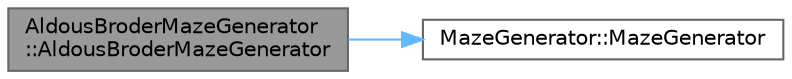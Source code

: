 digraph "AldousBroderMazeGenerator::AldousBroderMazeGenerator"
{
 // LATEX_PDF_SIZE
  bgcolor="transparent";
  edge [fontname=Helvetica,fontsize=10,labelfontname=Helvetica,labelfontsize=10];
  node [fontname=Helvetica,fontsize=10,shape=box,height=0.2,width=0.4];
  rankdir="LR";
  Node1 [id="Node000001",label="AldousBroderMazeGenerator\l::AldousBroderMazeGenerator",height=0.2,width=0.4,color="gray40", fillcolor="grey60", style="filled", fontcolor="black",tooltip=" "];
  Node1 -> Node2 [id="edge1_Node000001_Node000002",color="steelblue1",style="solid",tooltip=" "];
  Node2 [id="Node000002",label="MazeGenerator::MazeGenerator",height=0.2,width=0.4,color="grey40", fillcolor="white", style="filled",URL="$class_maze_generator.html#aa813ec20dbaf33d002b1aa0fe5814528",tooltip=" "];
}
